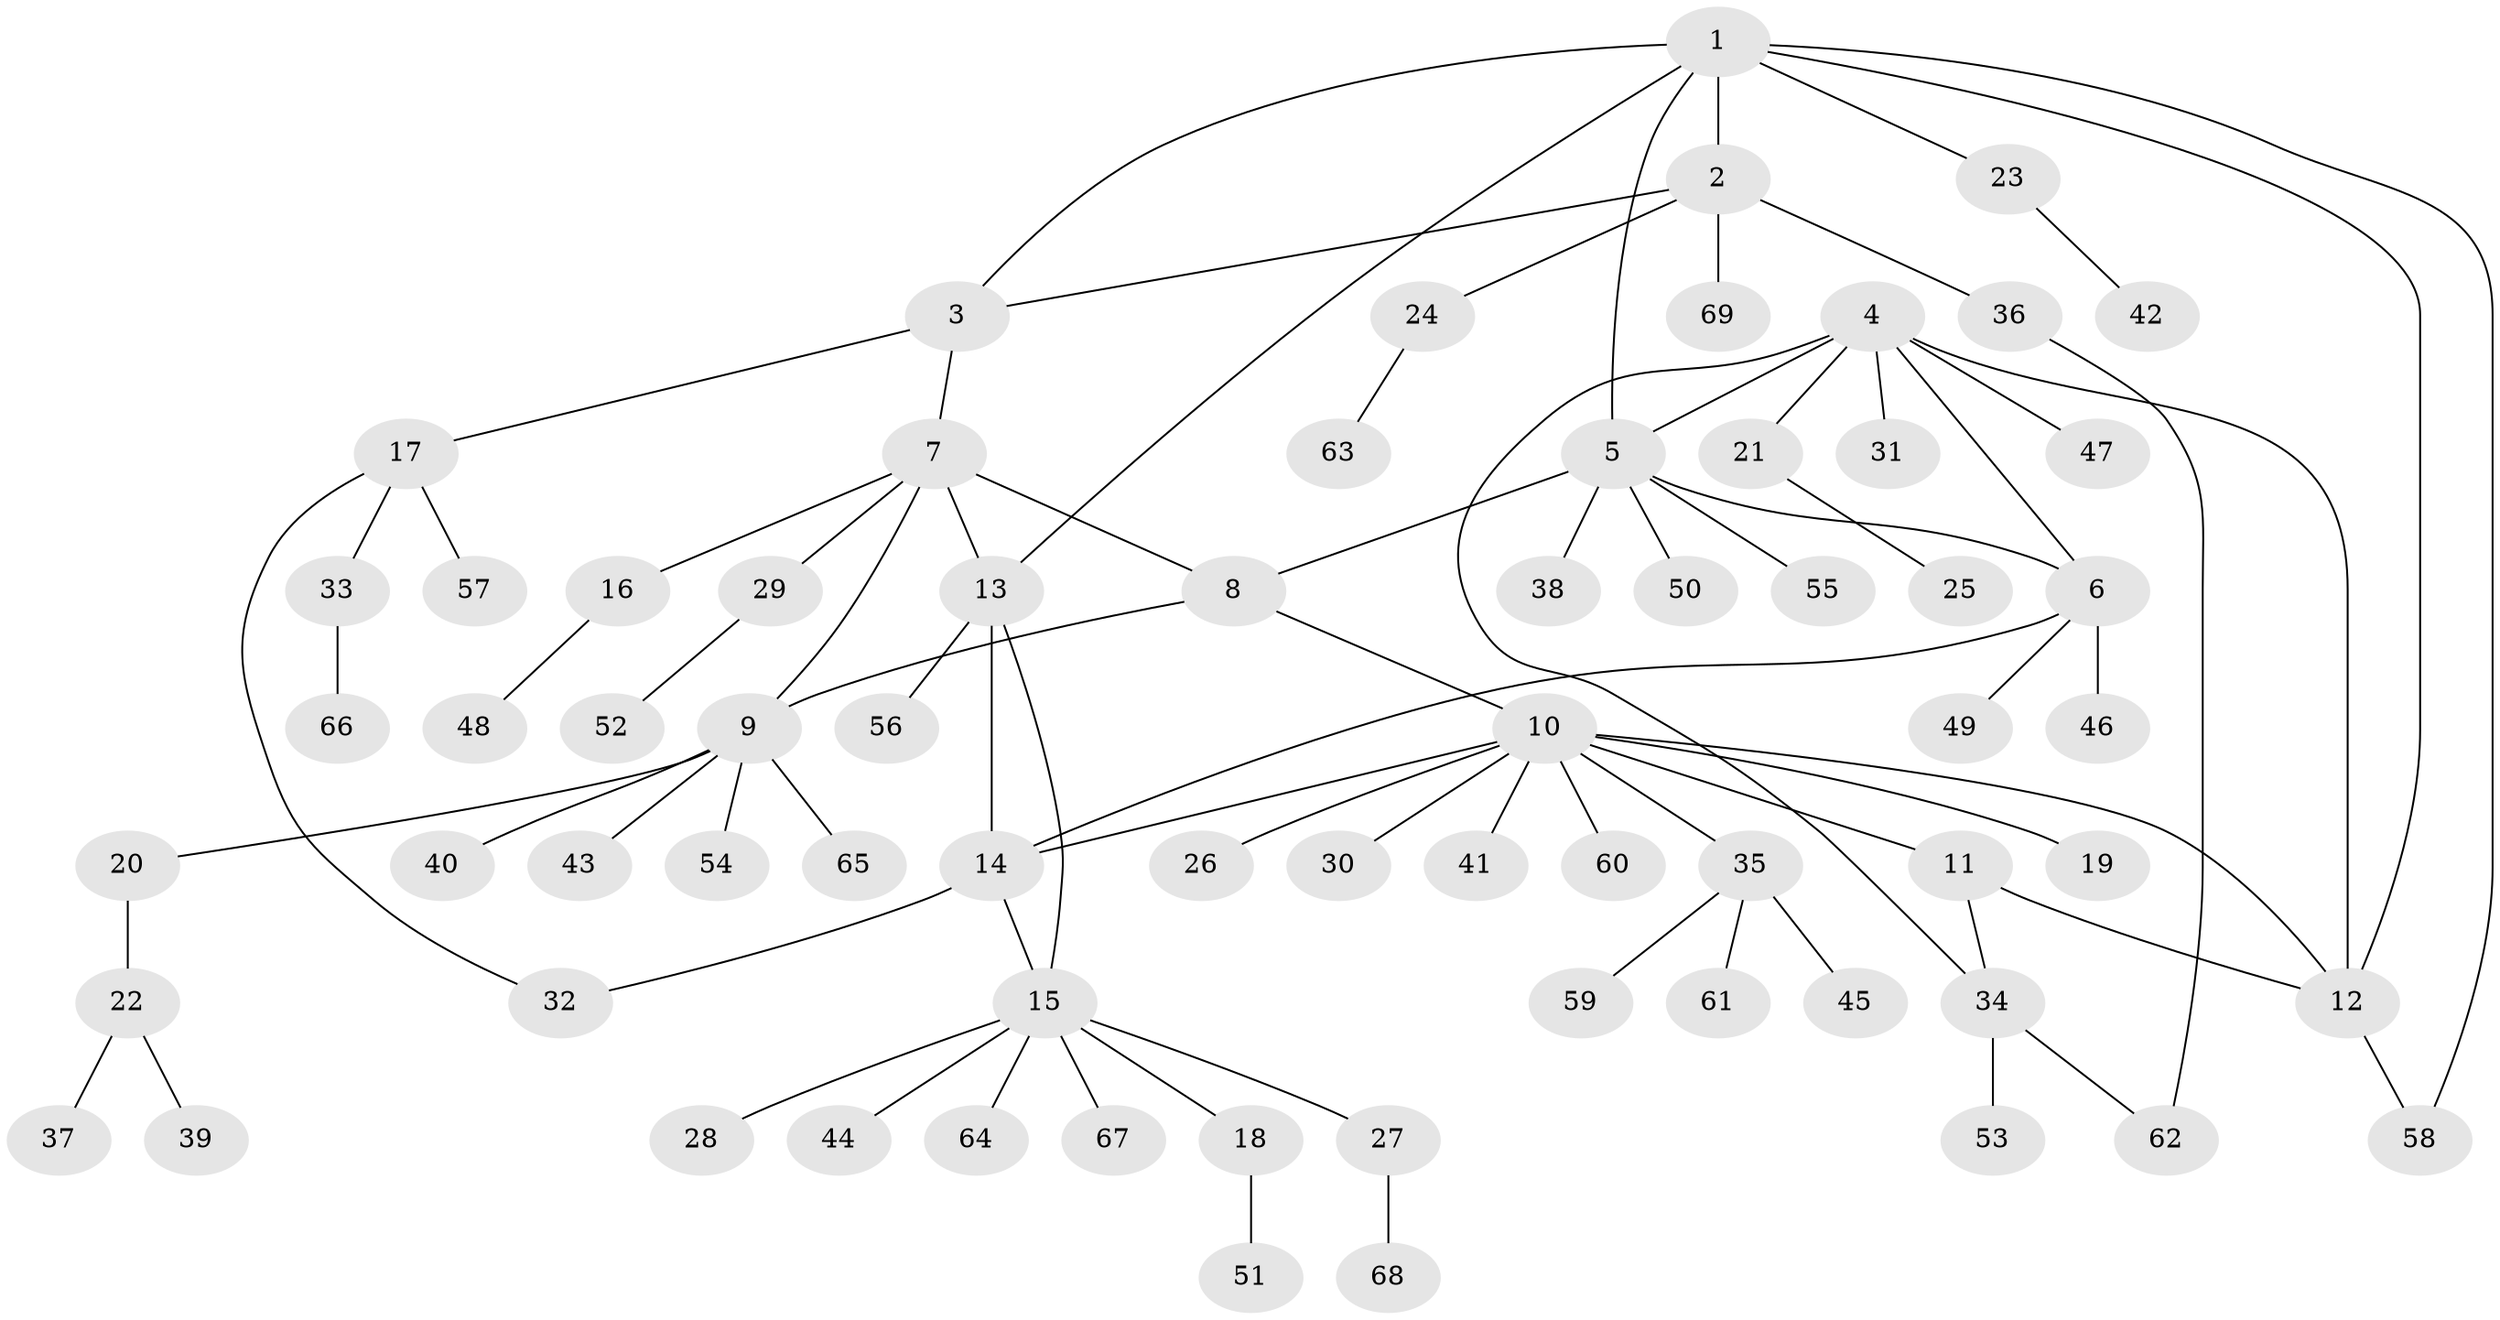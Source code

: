 // coarse degree distribution, {9: 0.0625, 6: 0.020833333333333332, 7: 0.020833333333333332, 5: 0.0625, 4: 0.041666666666666664, 8: 0.020833333333333332, 1: 0.6458333333333334, 3: 0.041666666666666664, 2: 0.08333333333333333}
// Generated by graph-tools (version 1.1) at 2025/52/02/27/25 19:52:22]
// undirected, 69 vertices, 83 edges
graph export_dot {
graph [start="1"]
  node [color=gray90,style=filled];
  1;
  2;
  3;
  4;
  5;
  6;
  7;
  8;
  9;
  10;
  11;
  12;
  13;
  14;
  15;
  16;
  17;
  18;
  19;
  20;
  21;
  22;
  23;
  24;
  25;
  26;
  27;
  28;
  29;
  30;
  31;
  32;
  33;
  34;
  35;
  36;
  37;
  38;
  39;
  40;
  41;
  42;
  43;
  44;
  45;
  46;
  47;
  48;
  49;
  50;
  51;
  52;
  53;
  54;
  55;
  56;
  57;
  58;
  59;
  60;
  61;
  62;
  63;
  64;
  65;
  66;
  67;
  68;
  69;
  1 -- 2;
  1 -- 3;
  1 -- 5;
  1 -- 12;
  1 -- 13;
  1 -- 23;
  1 -- 58;
  2 -- 3;
  2 -- 24;
  2 -- 36;
  2 -- 69;
  3 -- 7;
  3 -- 17;
  4 -- 5;
  4 -- 6;
  4 -- 12;
  4 -- 21;
  4 -- 31;
  4 -- 34;
  4 -- 47;
  5 -- 6;
  5 -- 8;
  5 -- 38;
  5 -- 50;
  5 -- 55;
  6 -- 14;
  6 -- 46;
  6 -- 49;
  7 -- 8;
  7 -- 9;
  7 -- 13;
  7 -- 16;
  7 -- 29;
  8 -- 9;
  8 -- 10;
  9 -- 20;
  9 -- 40;
  9 -- 43;
  9 -- 54;
  9 -- 65;
  10 -- 11;
  10 -- 12;
  10 -- 14;
  10 -- 19;
  10 -- 26;
  10 -- 30;
  10 -- 35;
  10 -- 41;
  10 -- 60;
  11 -- 12;
  11 -- 34;
  12 -- 58;
  13 -- 14;
  13 -- 15;
  13 -- 56;
  14 -- 15;
  14 -- 32;
  15 -- 18;
  15 -- 27;
  15 -- 28;
  15 -- 44;
  15 -- 64;
  15 -- 67;
  16 -- 48;
  17 -- 32;
  17 -- 33;
  17 -- 57;
  18 -- 51;
  20 -- 22;
  21 -- 25;
  22 -- 37;
  22 -- 39;
  23 -- 42;
  24 -- 63;
  27 -- 68;
  29 -- 52;
  33 -- 66;
  34 -- 53;
  34 -- 62;
  35 -- 45;
  35 -- 59;
  35 -- 61;
  36 -- 62;
}
